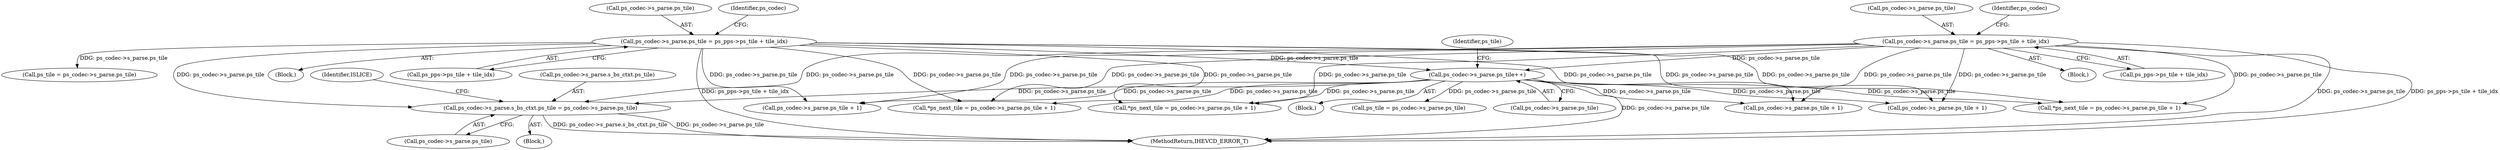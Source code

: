 digraph "0_Android_2b9fb0c2074d370a254b35e2489de2d94943578d@pointer" {
"1003806" [label="(Call,ps_codec->s_parse.s_bs_ctxt.ps_tile = ps_codec->s_parse.ps_tile)"];
"1001185" [label="(Call,ps_codec->s_parse.ps_tile = ps_pps->ps_tile + tile_idx)"];
"1004201" [label="(Call,ps_codec->s_parse.ps_tile++)"];
"1000386" [label="(Call,ps_codec->s_parse.ps_tile = ps_pps->ps_tile + tile_idx)"];
"1002411" [label="(Call,ps_codec->s_parse.ps_tile + 1)"];
"1000404" [label="(Call,ps_tile = ps_codec->s_parse.ps_tile)"];
"1004212" [label="(Identifier,ps_tile)"];
"1004253" [label="(Call,ps_tile = ps_codec->s_parse.ps_tile)"];
"1000387" [label="(Call,ps_codec->s_parse.ps_tile)"];
"1002544" [label="(Call,ps_codec->s_parse.ps_tile + 1)"];
"1002409" [label="(Call,*ps_next_tile = ps_codec->s_parse.ps_tile + 1)"];
"1000386" [label="(Call,ps_codec->s_parse.ps_tile = ps_pps->ps_tile + tile_idx)"];
"1000400" [label="(Identifier,ps_codec)"];
"1001135" [label="(Block,)"];
"1003821" [label="(Identifier,ISLICE)"];
"1003814" [label="(Call,ps_codec->s_parse.ps_tile)"];
"1004201" [label="(Call,ps_codec->s_parse.ps_tile++)"];
"1001191" [label="(Call,ps_pps->ps_tile + tile_idx)"];
"1003465" [label="(Block,)"];
"1003806" [label="(Call,ps_codec->s_parse.s_bs_ctxt.ps_tile = ps_codec->s_parse.ps_tile)"];
"1001186" [label="(Call,ps_codec->s_parse.ps_tile)"];
"1000187" [label="(Block,)"];
"1001185" [label="(Call,ps_codec->s_parse.ps_tile = ps_pps->ps_tile + tile_idx)"];
"1004202" [label="(Call,ps_codec->s_parse.ps_tile)"];
"1004845" [label="(MethodReturn,IHEVCD_ERROR_T)"];
"1000392" [label="(Call,ps_pps->ps_tile + tile_idx)"];
"1002248" [label="(Call,ps_codec->s_parse.ps_tile + 1)"];
"1002246" [label="(Call,*ps_next_tile = ps_codec->s_parse.ps_tile + 1)"];
"1002542" [label="(Call,*ps_next_tile = ps_codec->s_parse.ps_tile + 1)"];
"1004186" [label="(Block,)"];
"1001199" [label="(Identifier,ps_codec)"];
"1003807" [label="(Call,ps_codec->s_parse.s_bs_ctxt.ps_tile)"];
"1003806" -> "1003465"  [label="AST: "];
"1003806" -> "1003814"  [label="CFG: "];
"1003807" -> "1003806"  [label="AST: "];
"1003814" -> "1003806"  [label="AST: "];
"1003821" -> "1003806"  [label="CFG: "];
"1003806" -> "1004845"  [label="DDG: ps_codec->s_parse.s_bs_ctxt.ps_tile"];
"1003806" -> "1004845"  [label="DDG: ps_codec->s_parse.ps_tile"];
"1001185" -> "1003806"  [label="DDG: ps_codec->s_parse.ps_tile"];
"1004201" -> "1003806"  [label="DDG: ps_codec->s_parse.ps_tile"];
"1000386" -> "1003806"  [label="DDG: ps_codec->s_parse.ps_tile"];
"1001185" -> "1001135"  [label="AST: "];
"1001185" -> "1001191"  [label="CFG: "];
"1001186" -> "1001185"  [label="AST: "];
"1001191" -> "1001185"  [label="AST: "];
"1001199" -> "1001185"  [label="CFG: "];
"1001185" -> "1004845"  [label="DDG: ps_codec->s_parse.ps_tile"];
"1001185" -> "1004845"  [label="DDG: ps_pps->ps_tile + tile_idx"];
"1001185" -> "1002246"  [label="DDG: ps_codec->s_parse.ps_tile"];
"1001185" -> "1002248"  [label="DDG: ps_codec->s_parse.ps_tile"];
"1001185" -> "1002409"  [label="DDG: ps_codec->s_parse.ps_tile"];
"1001185" -> "1002411"  [label="DDG: ps_codec->s_parse.ps_tile"];
"1001185" -> "1002542"  [label="DDG: ps_codec->s_parse.ps_tile"];
"1001185" -> "1002544"  [label="DDG: ps_codec->s_parse.ps_tile"];
"1001185" -> "1004201"  [label="DDG: ps_codec->s_parse.ps_tile"];
"1004201" -> "1004186"  [label="AST: "];
"1004201" -> "1004202"  [label="CFG: "];
"1004202" -> "1004201"  [label="AST: "];
"1004212" -> "1004201"  [label="CFG: "];
"1004201" -> "1004845"  [label="DDG: ps_codec->s_parse.ps_tile"];
"1004201" -> "1002246"  [label="DDG: ps_codec->s_parse.ps_tile"];
"1004201" -> "1002248"  [label="DDG: ps_codec->s_parse.ps_tile"];
"1004201" -> "1002409"  [label="DDG: ps_codec->s_parse.ps_tile"];
"1004201" -> "1002411"  [label="DDG: ps_codec->s_parse.ps_tile"];
"1004201" -> "1002542"  [label="DDG: ps_codec->s_parse.ps_tile"];
"1004201" -> "1002544"  [label="DDG: ps_codec->s_parse.ps_tile"];
"1000386" -> "1004201"  [label="DDG: ps_codec->s_parse.ps_tile"];
"1004201" -> "1004253"  [label="DDG: ps_codec->s_parse.ps_tile"];
"1000386" -> "1000187"  [label="AST: "];
"1000386" -> "1000392"  [label="CFG: "];
"1000387" -> "1000386"  [label="AST: "];
"1000392" -> "1000386"  [label="AST: "];
"1000400" -> "1000386"  [label="CFG: "];
"1000386" -> "1004845"  [label="DDG: ps_pps->ps_tile + tile_idx"];
"1000386" -> "1000404"  [label="DDG: ps_codec->s_parse.ps_tile"];
"1000386" -> "1002246"  [label="DDG: ps_codec->s_parse.ps_tile"];
"1000386" -> "1002248"  [label="DDG: ps_codec->s_parse.ps_tile"];
"1000386" -> "1002409"  [label="DDG: ps_codec->s_parse.ps_tile"];
"1000386" -> "1002411"  [label="DDG: ps_codec->s_parse.ps_tile"];
"1000386" -> "1002542"  [label="DDG: ps_codec->s_parse.ps_tile"];
"1000386" -> "1002544"  [label="DDG: ps_codec->s_parse.ps_tile"];
}

